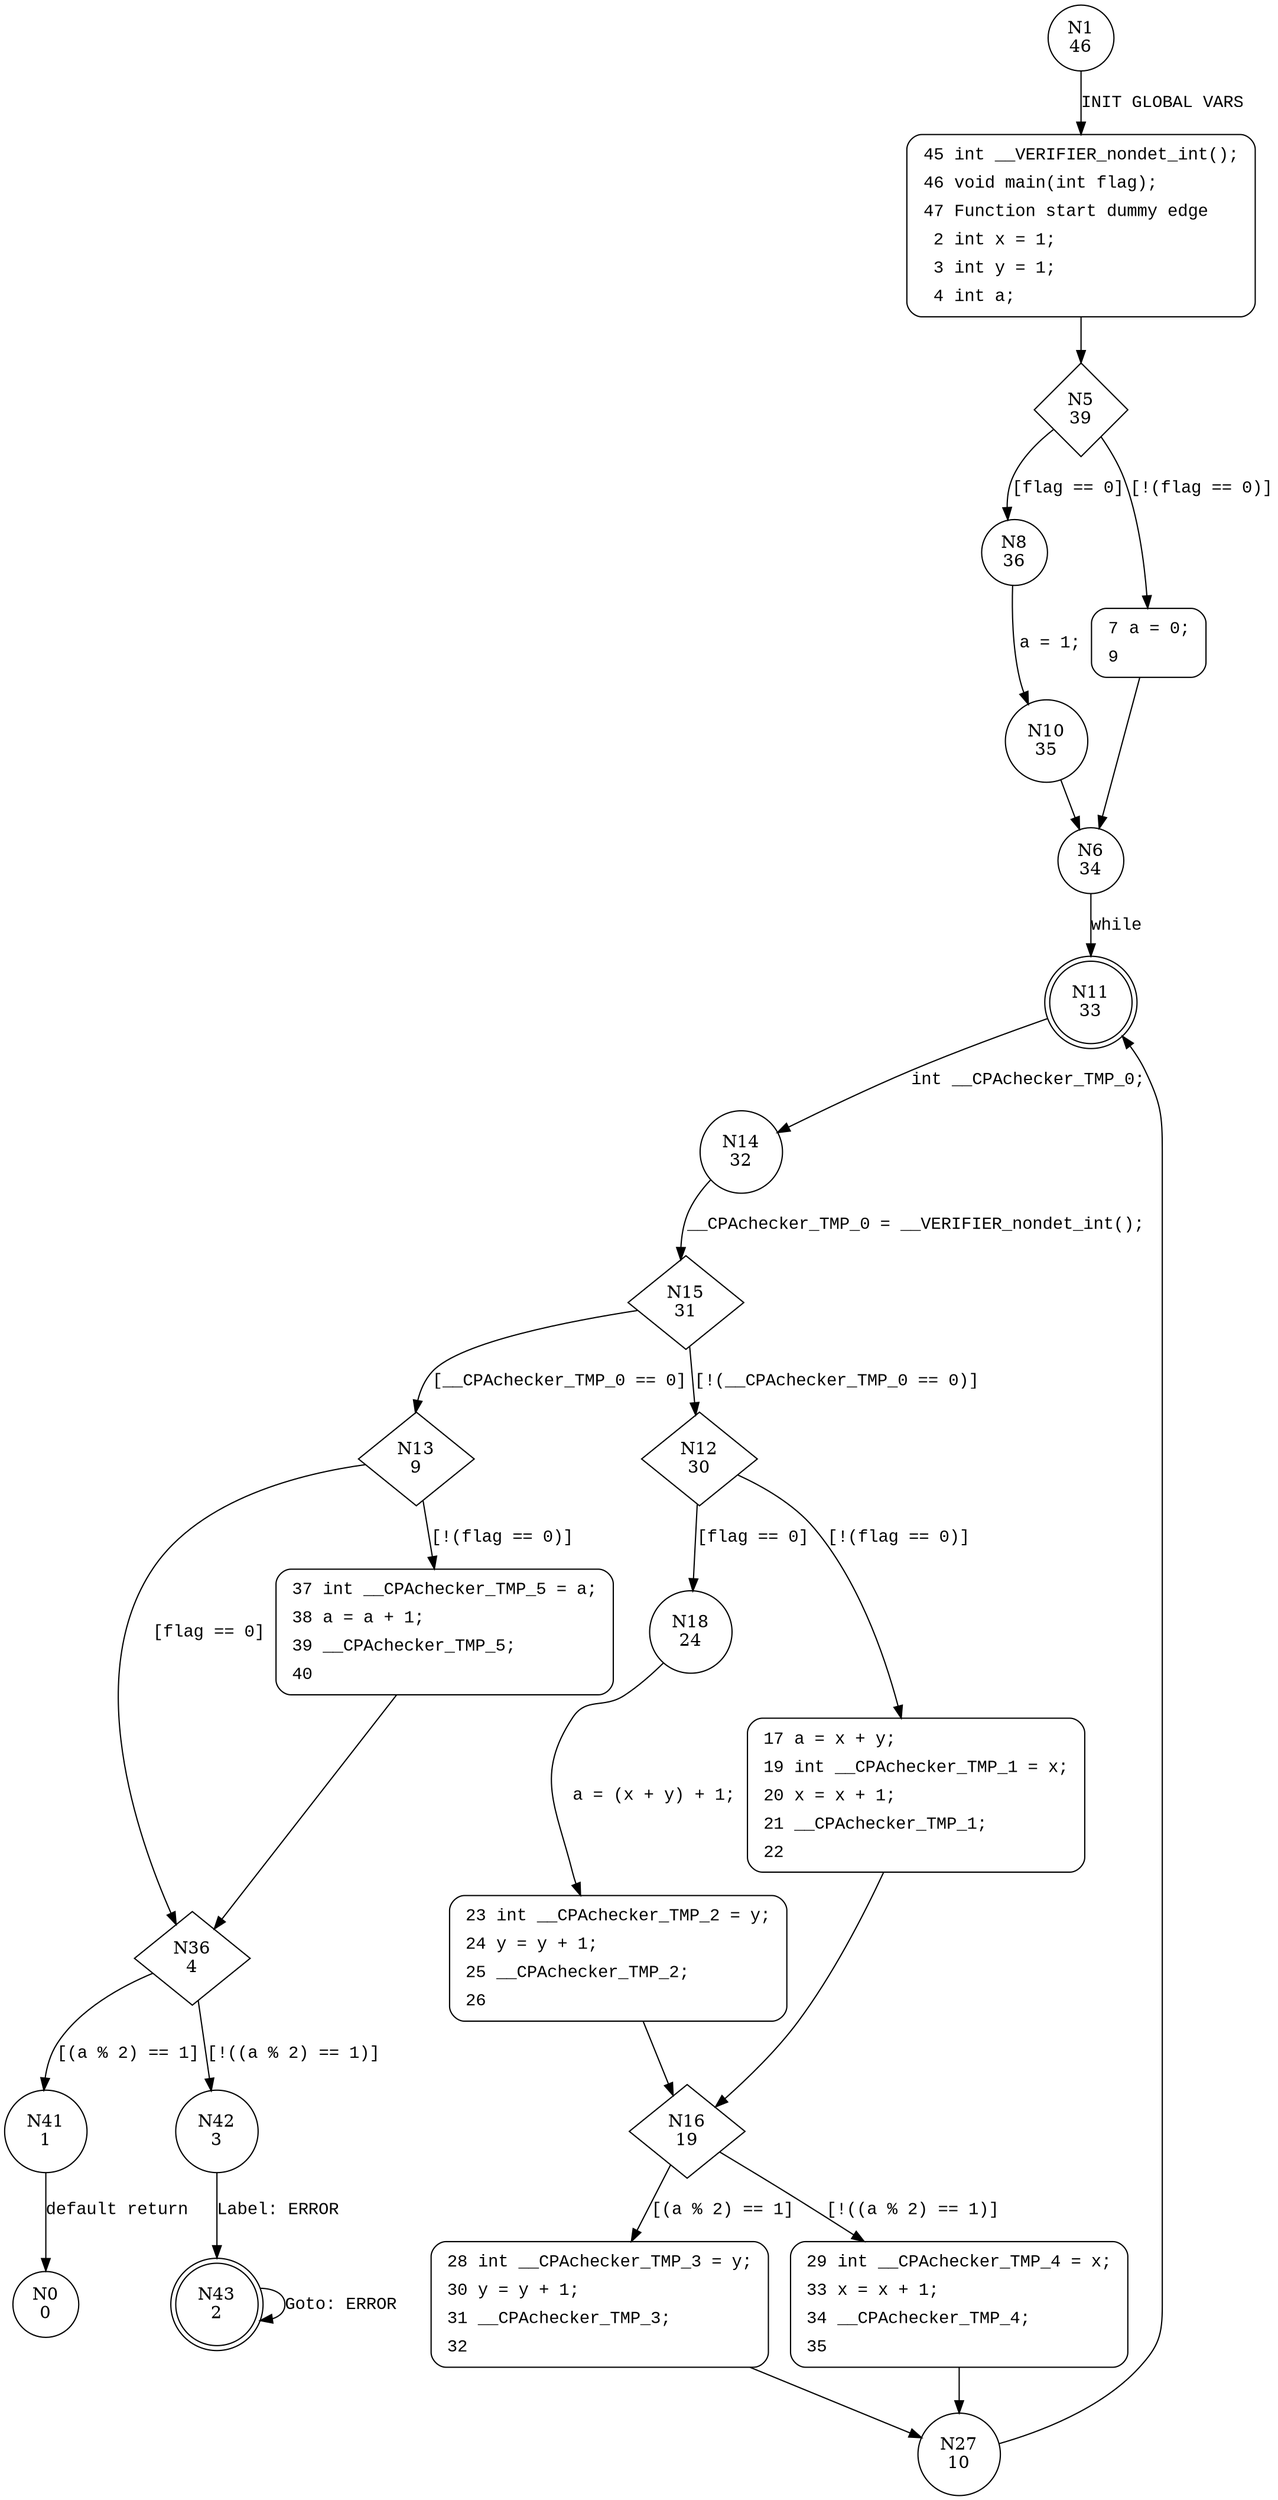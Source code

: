 digraph main {
1 [shape="circle" label="N1\n46"]
45 [shape="circle" label="N45\n45"]
5 [shape="diamond" label="N5\n39"]
8 [shape="circle" label="N8\n36"]
7 [shape="circle" label="N7\n38"]
6 [shape="circle" label="N6\n34"]
11 [shape="doublecircle" label="N11\n33"]
14 [shape="circle" label="N14\n32"]
15 [shape="diamond" label="N15\n31"]
13 [shape="diamond" label="N13\n9"]
12 [shape="diamond" label="N12\n30"]
18 [shape="circle" label="N18\n24"]
17 [shape="circle" label="N17\n29"]
16 [shape="diamond" label="N16\n19"]
28 [shape="circle" label="N28\n14"]
29 [shape="circle" label="N29\n18"]
27 [shape="circle" label="N27\n10"]
23 [shape="circle" label="N23\n23"]
36 [shape="diamond" label="N36\n4"]
37 [shape="circle" label="N37\n8"]
41 [shape="circle" label="N41\n1"]
42 [shape="circle" label="N42\n3"]
43 [shape="doublecircle" label="N43\n2"]
10 [shape="circle" label="N10\n35"]
0 [shape="circle" label="N0\n0"]
45 [style="filled,bold" penwidth="1" fillcolor="white" fontname="Courier New" shape="Mrecord" label=<<table border="0" cellborder="0" cellpadding="3" bgcolor="white"><tr><td align="right">45</td><td align="left">int __VERIFIER_nondet_int();</td></tr><tr><td align="right">46</td><td align="left">void main(int flag);</td></tr><tr><td align="right">47</td><td align="left">Function start dummy edge</td></tr><tr><td align="right">2</td><td align="left">int x = 1;</td></tr><tr><td align="right">3</td><td align="left">int y = 1;</td></tr><tr><td align="right">4</td><td align="left">int a;</td></tr></table>>]
45 -> 5[label=""]
7 [style="filled,bold" penwidth="1" fillcolor="white" fontname="Courier New" shape="Mrecord" label=<<table border="0" cellborder="0" cellpadding="3" bgcolor="white"><tr><td align="right">7</td><td align="left">a = 0;</td></tr><tr><td align="right">9</td><td align="left"></td></tr></table>>]
7 -> 6[label=""]
17 [style="filled,bold" penwidth="1" fillcolor="white" fontname="Courier New" shape="Mrecord" label=<<table border="0" cellborder="0" cellpadding="3" bgcolor="white"><tr><td align="right">17</td><td align="left">a = x + y;</td></tr><tr><td align="right">19</td><td align="left">int __CPAchecker_TMP_1 = x;</td></tr><tr><td align="right">20</td><td align="left">x = x + 1;</td></tr><tr><td align="right">21</td><td align="left">__CPAchecker_TMP_1;</td></tr><tr><td align="right">22</td><td align="left"></td></tr></table>>]
17 -> 16[label=""]
29 [style="filled,bold" penwidth="1" fillcolor="white" fontname="Courier New" shape="Mrecord" label=<<table border="0" cellborder="0" cellpadding="3" bgcolor="white"><tr><td align="right">29</td><td align="left">int __CPAchecker_TMP_4 = x;</td></tr><tr><td align="right">33</td><td align="left">x = x + 1;</td></tr><tr><td align="right">34</td><td align="left">__CPAchecker_TMP_4;</td></tr><tr><td align="right">35</td><td align="left"></td></tr></table>>]
29 -> 27[label=""]
28 [style="filled,bold" penwidth="1" fillcolor="white" fontname="Courier New" shape="Mrecord" label=<<table border="0" cellborder="0" cellpadding="3" bgcolor="white"><tr><td align="right">28</td><td align="left">int __CPAchecker_TMP_3 = y;</td></tr><tr><td align="right">30</td><td align="left">y = y + 1;</td></tr><tr><td align="right">31</td><td align="left">__CPAchecker_TMP_3;</td></tr><tr><td align="right">32</td><td align="left"></td></tr></table>>]
28 -> 27[label=""]
23 [style="filled,bold" penwidth="1" fillcolor="white" fontname="Courier New" shape="Mrecord" label=<<table border="0" cellborder="0" cellpadding="3" bgcolor="white"><tr><td align="right">23</td><td align="left">int __CPAchecker_TMP_2 = y;</td></tr><tr><td align="right">24</td><td align="left">y = y + 1;</td></tr><tr><td align="right">25</td><td align="left">__CPAchecker_TMP_2;</td></tr><tr><td align="right">26</td><td align="left"></td></tr></table>>]
23 -> 16[label=""]
37 [style="filled,bold" penwidth="1" fillcolor="white" fontname="Courier New" shape="Mrecord" label=<<table border="0" cellborder="0" cellpadding="3" bgcolor="white"><tr><td align="right">37</td><td align="left">int __CPAchecker_TMP_5 = a;</td></tr><tr><td align="right">38</td><td align="left">a = a + 1;</td></tr><tr><td align="right">39</td><td align="left">__CPAchecker_TMP_5;</td></tr><tr><td align="right">40</td><td align="left"></td></tr></table>>]
37 -> 36[label=""]
1 -> 45 [label="INIT GLOBAL VARS" fontname="Courier New"]
5 -> 8 [label="[flag == 0]" fontname="Courier New"]
5 -> 7 [label="[!(flag == 0)]" fontname="Courier New"]
6 -> 11 [label="while" fontname="Courier New"]
11 -> 14 [label="int __CPAchecker_TMP_0;" fontname="Courier New"]
15 -> 13 [label="[__CPAchecker_TMP_0 == 0]" fontname="Courier New"]
15 -> 12 [label="[!(__CPAchecker_TMP_0 == 0)]" fontname="Courier New"]
12 -> 18 [label="[flag == 0]" fontname="Courier New"]
12 -> 17 [label="[!(flag == 0)]" fontname="Courier New"]
16 -> 28 [label="[(a % 2) == 1]" fontname="Courier New"]
16 -> 29 [label="[!((a % 2) == 1)]" fontname="Courier New"]
27 -> 11 [label="" fontname="Courier New"]
18 -> 23 [label="a = (x + y) + 1;" fontname="Courier New"]
13 -> 36 [label="[flag == 0]" fontname="Courier New"]
13 -> 37 [label="[!(flag == 0)]" fontname="Courier New"]
36 -> 41 [label="[(a % 2) == 1]" fontname="Courier New"]
36 -> 42 [label="[!((a % 2) == 1)]" fontname="Courier New"]
43 -> 43 [label="Goto: ERROR" fontname="Courier New"]
8 -> 10 [label="a = 1;" fontname="Courier New"]
14 -> 15 [label="__CPAchecker_TMP_0 = __VERIFIER_nondet_int();" fontname="Courier New"]
42 -> 43 [label="Label: ERROR" fontname="Courier New"]
41 -> 0 [label="default return" fontname="Courier New"]
10 -> 6 [label="" fontname="Courier New"]
}